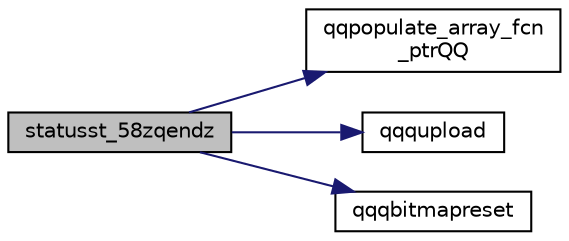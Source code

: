 digraph "statusst_58zqendz"
{
  edge [fontname="Helvetica",fontsize="10",labelfontname="Helvetica",labelfontsize="10"];
  node [fontname="Helvetica",fontsize="10",shape=record];
  rankdir="LR";
  Node1738 [label="statusst_58zqendz",height=0.2,width=0.4,color="black", fillcolor="grey75", style="filled", fontcolor="black"];
  Node1738 -> Node1739 [color="midnightblue",fontsize="10",style="solid",fontname="Helvetica"];
  Node1739 [label="qqpopulate_array_fcn\l_ptrQQ",height=0.2,width=0.4,color="black", fillcolor="white", style="filled",URL="$inszt__statusst_8c.html#a4ad6fa1bb94fc1c3ac2dc30925106081"];
  Node1738 -> Node1740 [color="midnightblue",fontsize="10",style="solid",fontname="Helvetica"];
  Node1740 [label="qqqupload",height=0.2,width=0.4,color="black", fillcolor="white", style="filled",URL="$inszt__statusst_8c.html#a109761d7f84a96b5606e507bace276b5"];
  Node1738 -> Node1741 [color="midnightblue",fontsize="10",style="solid",fontname="Helvetica"];
  Node1741 [label="qqqbitmapreset",height=0.2,width=0.4,color="black", fillcolor="white", style="filled",URL="$inszt__statusst_8c.html#a5688fceaed93ba591e78ee15ccb0187f"];
}
